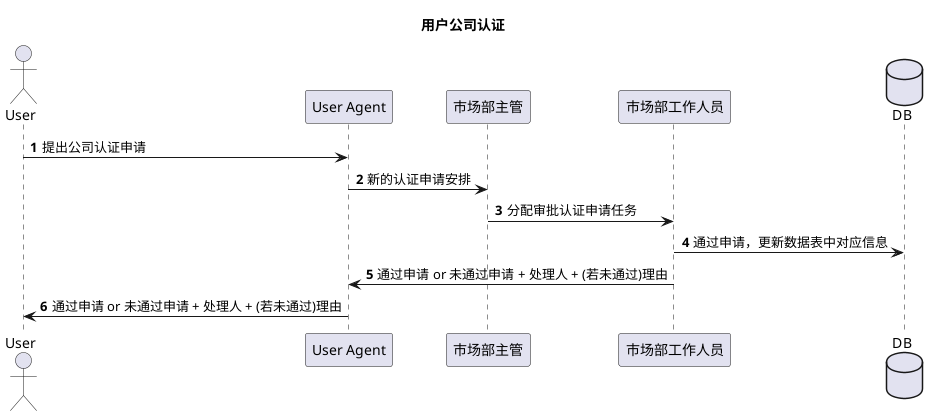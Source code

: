@startuml
title 用户公司认证

actor User as user
participant "User Agent" as userAgent
participant "市场部主管" as marketManager
participant "市场部工作人员" as marketWorker
database "DB" as data

autonumber
user->userAgent:提出公司认证申请
userAgent->marketManager:新的认证申请安排
marketManager->marketWorker:分配审批认证申请任务
marketWorker->data:通过申请，更新数据表中对应信息
marketWorker->userAgent:通过申请 or 未通过申请 + 处理人 + (若未通过)理由
userAgent->user:通过申请 or 未通过申请 + 处理人 + (若未通过)理由

@enduml